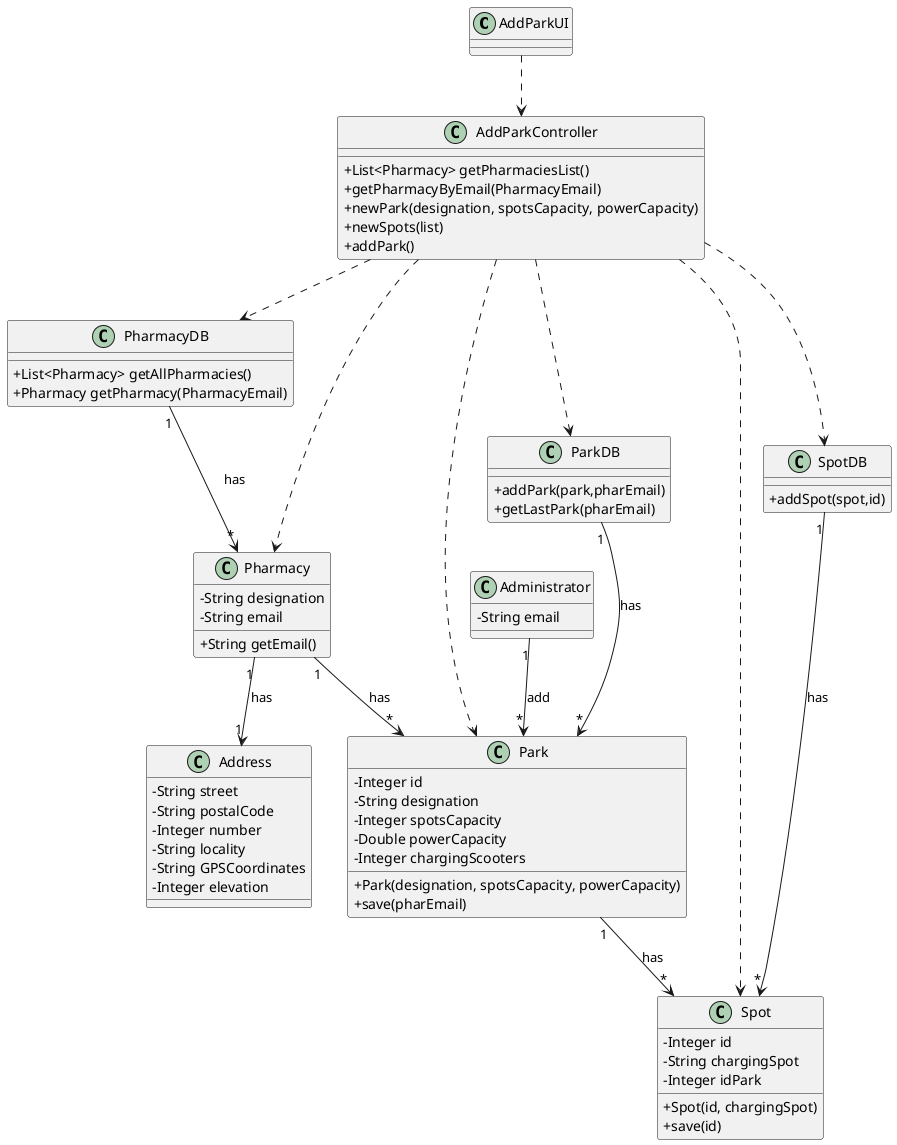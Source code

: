 @startuml
skinparam classAttributeIconSize 0

class AddParkUI {

}

class AddParkController {

  +List<Pharmacy> getPharmaciesList()
  +getPharmacyByEmail(PharmacyEmail)
  +newPark(designation, spotsCapacity, powerCapacity)
  +newSpots(list)
  +addPark()
}

class PharmacyDB {
  +List<Pharmacy> getAllPharmacies()
  +Pharmacy getPharmacy(PharmacyEmail)
}

class Pharmacy {
  -String designation
  -String email

  +String getEmail()
}

class Address {

  -String street
  -String postalCode
  -Integer number
  -String locality
  -String GPSCoordinates
  -Integer elevation
}

class Park {
    -Integer id
    -String designation
    -Integer spotsCapacity
    -Double powerCapacity
    -Integer chargingScooters

    +Park(designation, spotsCapacity, powerCapacity)
    +save(pharEmail)
}

class ParkDB {

  +addPark(park,pharEmail)
  +getLastPark(pharEmail)
}

class Spot {
    -Integer id
    -String chargingSpot
    -Integer idPark

    +Spot(id, chargingSpot)
    +save(id)
}

class SpotDB {
  +addSpot(spot,id)
}

class Administrator {
  -String email
}

AddParkUI ..> AddParkController
AddParkController ..> PharmacyDB
AddParkController ..> Pharmacy
AddParkController ..> Park
AddParkController ..> Spot
AddParkController ..> ParkDB
AddParkController ..> SpotDB

Administrator "1" --> "*" Park : add

Park "1" --> "*" Spot : has

ParkDB "1" --> "*" Park : has

SpotDB "1" --> "*" Spot : has

PharmacyDB "1" --> "*" Pharmacy : has

Pharmacy "1" --> "1" Address : has
Pharmacy "1" --> "*" Park : has


@enduml
